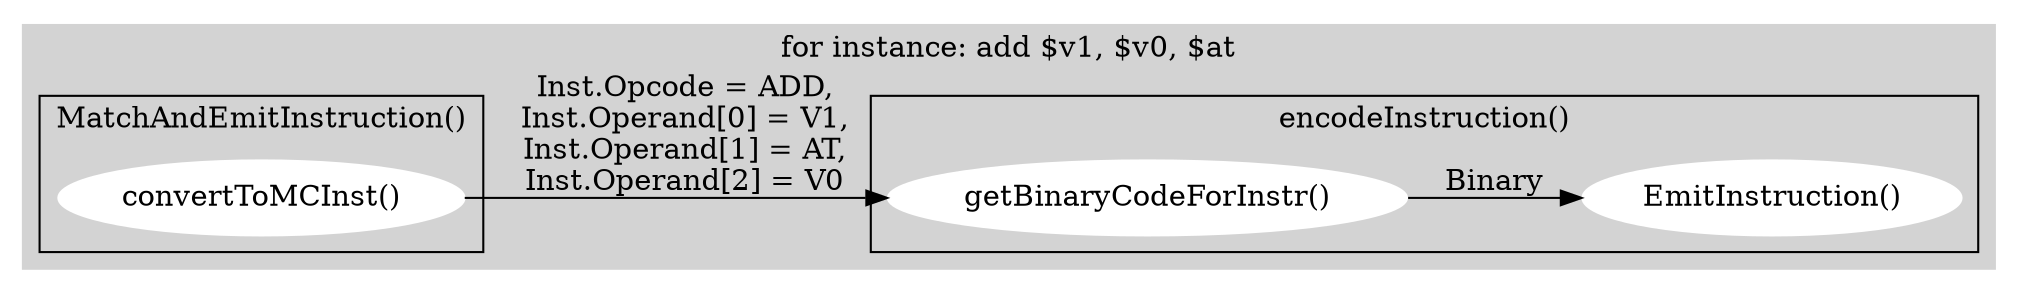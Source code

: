// Free usage license, author: Chung-Shu Chen 陳鍾樞
// dot -Tpng asmDfdEx3.gv -oasmDfdEx3.png

digraph G {
  rankdir=LR;
  subgraph cluster_2 {
    style=filled;
    label = "for instance: add $v1, $v0, $at";
    subgraph clusterA {
      label = "MatchAndEmitInstruction()";
      node [style=filled,color=white]; convertToMCInst [label="convertToMCInst()"];
    }
    subgraph clusterB {
      label = "encodeInstruction()";
      node [style=filled,color=white]; getBinaryCodeForInstr [label="getBinaryCodeForInstr()"];
      node [style=filled,color=white]; EmitInstruction [label="EmitInstruction()"];
      getBinaryCodeForInstr -> EmitInstruction [ label = "Binary" ];
    }
    convertToMCInst -> getBinaryCodeForInstr [ label = "Inst.Opcode = ADD,\nInst.Operand[0] = V1,\nInst.Operand[1] = AT,\nInst.Operand[2] = V0" ];
    color=lightgrey
  }
}